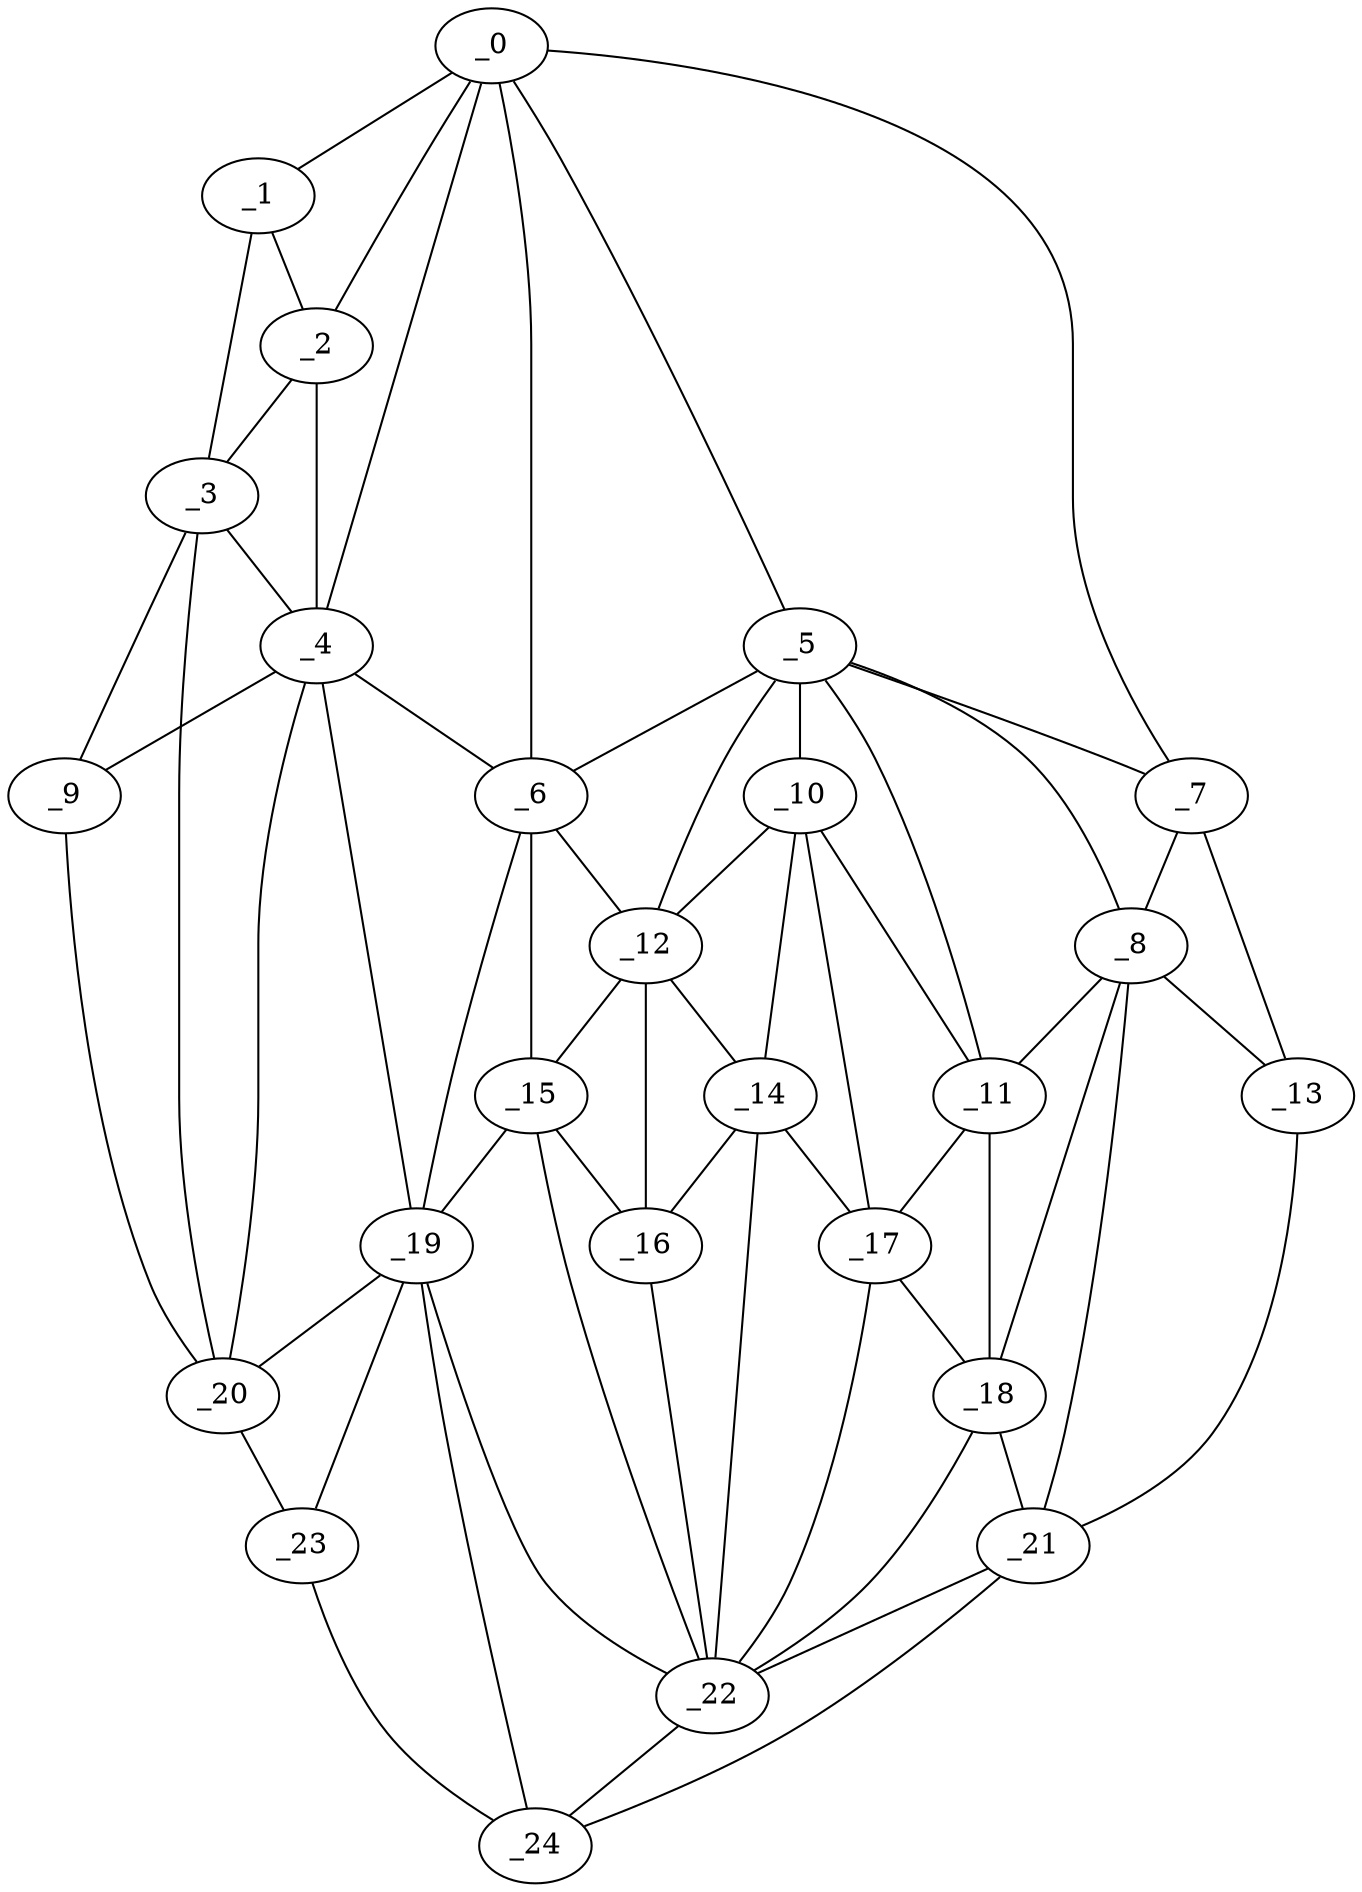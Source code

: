 graph "obj39__240.gxl" {
	_0	 [x=19,
		y=24];
	_1	 [x=23,
		y=10];
	_0 -- _1	 [valence=1];
	_2	 [x=30,
		y=21];
	_0 -- _2	 [valence=1];
	_4	 [x=64,
		y=39];
	_0 -- _4	 [valence=2];
	_5	 [x=68,
		y=83];
	_0 -- _5	 [valence=2];
	_6	 [x=69,
		y=59];
	_0 -- _6	 [valence=2];
	_7	 [x=70,
		y=124];
	_0 -- _7	 [valence=1];
	_1 -- _2	 [valence=1];
	_3	 [x=64,
		y=2];
	_1 -- _3	 [valence=1];
	_2 -- _3	 [valence=2];
	_2 -- _4	 [valence=2];
	_3 -- _4	 [valence=1];
	_9	 [x=74,
		y=9];
	_3 -- _9	 [valence=2];
	_20	 [x=106,
		y=27];
	_3 -- _20	 [valence=1];
	_4 -- _6	 [valence=1];
	_4 -- _9	 [valence=2];
	_19	 [x=105,
		y=51];
	_4 -- _19	 [valence=2];
	_4 -- _20	 [valence=1];
	_5 -- _6	 [valence=2];
	_5 -- _7	 [valence=2];
	_8	 [x=72,
		y=106];
	_5 -- _8	 [valence=1];
	_10	 [x=75,
		y=83];
	_5 -- _10	 [valence=1];
	_11	 [x=75,
		y=99];
	_5 -- _11	 [valence=2];
	_12	 [x=77,
		y=71];
	_5 -- _12	 [valence=1];
	_6 -- _12	 [valence=1];
	_15	 [x=102,
		y=63];
	_6 -- _15	 [valence=2];
	_6 -- _19	 [valence=2];
	_7 -- _8	 [valence=2];
	_13	 [x=77,
		y=124];
	_7 -- _13	 [valence=1];
	_8 -- _11	 [valence=2];
	_8 -- _13	 [valence=2];
	_18	 [x=104,
		y=99];
	_8 -- _18	 [valence=2];
	_21	 [x=106,
		y=117];
	_8 -- _21	 [valence=1];
	_9 -- _20	 [valence=1];
	_10 -- _11	 [valence=2];
	_10 -- _12	 [valence=2];
	_14	 [x=101,
		y=78];
	_10 -- _14	 [valence=2];
	_17	 [x=102,
		y=93];
	_10 -- _17	 [valence=2];
	_11 -- _17	 [valence=1];
	_11 -- _18	 [valence=2];
	_12 -- _14	 [valence=2];
	_12 -- _15	 [valence=2];
	_16	 [x=102,
		y=68];
	_12 -- _16	 [valence=2];
	_13 -- _21	 [valence=1];
	_14 -- _16	 [valence=2];
	_14 -- _17	 [valence=2];
	_22	 [x=107,
		y=75];
	_14 -- _22	 [valence=1];
	_15 -- _16	 [valence=2];
	_15 -- _19	 [valence=2];
	_15 -- _22	 [valence=1];
	_16 -- _22	 [valence=2];
	_17 -- _18	 [valence=2];
	_17 -- _22	 [valence=2];
	_18 -- _21	 [valence=2];
	_18 -- _22	 [valence=1];
	_19 -- _20	 [valence=2];
	_19 -- _22	 [valence=2];
	_23	 [x=109,
		y=34];
	_19 -- _23	 [valence=1];
	_24	 [x=109,
		y=44];
	_19 -- _24	 [valence=2];
	_20 -- _23	 [valence=1];
	_21 -- _22	 [valence=2];
	_21 -- _24	 [valence=1];
	_22 -- _24	 [valence=1];
	_23 -- _24	 [valence=1];
}
